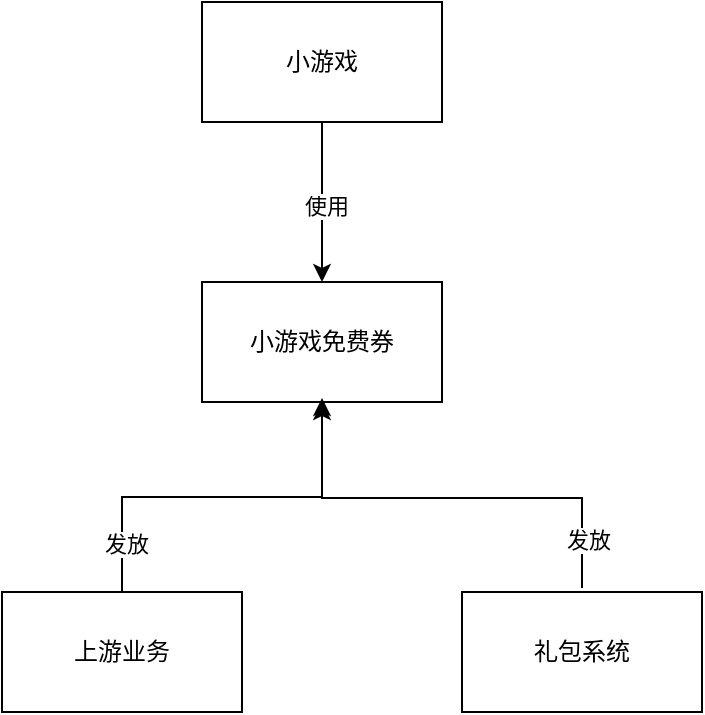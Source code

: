 <mxfile version="21.6.6" type="github">
  <diagram name="第 1 页" id="KcUhiuk5jluG5midPW6s">
    <mxGraphModel dx="1892" dy="1125" grid="1" gridSize="10" guides="1" tooltips="1" connect="1" arrows="1" fold="1" page="1" pageScale="1" pageWidth="827" pageHeight="1169" math="0" shadow="0">
      <root>
        <mxCell id="0" />
        <mxCell id="1" parent="0" />
        <mxCell id="Ic65KFd3_3Ye3cyd76eB-1" value="小游戏免费券" style="rounded=0;whiteSpace=wrap;html=1;" vertex="1" parent="1">
          <mxGeometry x="210" y="400" width="120" height="60" as="geometry" />
        </mxCell>
        <mxCell id="Ic65KFd3_3Ye3cyd76eB-4" style="edgeStyle=orthogonalEdgeStyle;rounded=0;orthogonalLoop=1;jettySize=auto;html=1;" edge="1" parent="1" source="Ic65KFd3_3Ye3cyd76eB-2" target="Ic65KFd3_3Ye3cyd76eB-1">
          <mxGeometry relative="1" as="geometry" />
        </mxCell>
        <mxCell id="Ic65KFd3_3Ye3cyd76eB-8" value="发放" style="edgeLabel;html=1;align=center;verticalAlign=middle;resizable=0;points=[];" vertex="1" connectable="0" parent="Ic65KFd3_3Ye3cyd76eB-4">
          <mxGeometry x="-0.754" y="-2" relative="1" as="geometry">
            <mxPoint as="offset" />
          </mxGeometry>
        </mxCell>
        <mxCell id="Ic65KFd3_3Ye3cyd76eB-2" value="上游业务" style="rounded=0;whiteSpace=wrap;html=1;" vertex="1" parent="1">
          <mxGeometry x="110" y="555" width="120" height="60" as="geometry" />
        </mxCell>
        <mxCell id="Ic65KFd3_3Ye3cyd76eB-7" style="edgeStyle=orthogonalEdgeStyle;rounded=0;orthogonalLoop=1;jettySize=auto;html=1;entryX=0.5;entryY=1;entryDx=0;entryDy=0;" edge="1" parent="1">
          <mxGeometry relative="1" as="geometry">
            <mxPoint x="400" y="553" as="sourcePoint" />
            <mxPoint x="270" y="458" as="targetPoint" />
            <Array as="points">
              <mxPoint x="400" y="508" />
              <mxPoint x="270" y="508" />
            </Array>
          </mxGeometry>
        </mxCell>
        <mxCell id="Ic65KFd3_3Ye3cyd76eB-9" value="发放" style="edgeLabel;html=1;align=center;verticalAlign=middle;resizable=0;points=[];" vertex="1" connectable="0" parent="Ic65KFd3_3Ye3cyd76eB-7">
          <mxGeometry x="-0.787" y="-3" relative="1" as="geometry">
            <mxPoint as="offset" />
          </mxGeometry>
        </mxCell>
        <mxCell id="Ic65KFd3_3Ye3cyd76eB-3" value="礼包系统" style="rounded=0;whiteSpace=wrap;html=1;" vertex="1" parent="1">
          <mxGeometry x="340" y="555" width="120" height="60" as="geometry" />
        </mxCell>
        <mxCell id="Ic65KFd3_3Ye3cyd76eB-11" style="edgeStyle=orthogonalEdgeStyle;rounded=0;orthogonalLoop=1;jettySize=auto;html=1;" edge="1" parent="1" source="Ic65KFd3_3Ye3cyd76eB-10" target="Ic65KFd3_3Ye3cyd76eB-1">
          <mxGeometry relative="1" as="geometry" />
        </mxCell>
        <mxCell id="Ic65KFd3_3Ye3cyd76eB-12" value="使用" style="edgeLabel;html=1;align=center;verticalAlign=middle;resizable=0;points=[];" vertex="1" connectable="0" parent="Ic65KFd3_3Ye3cyd76eB-11">
          <mxGeometry x="0.05" y="2" relative="1" as="geometry">
            <mxPoint as="offset" />
          </mxGeometry>
        </mxCell>
        <mxCell id="Ic65KFd3_3Ye3cyd76eB-10" value="小游戏" style="rounded=0;whiteSpace=wrap;html=1;" vertex="1" parent="1">
          <mxGeometry x="210" y="260" width="120" height="60" as="geometry" />
        </mxCell>
      </root>
    </mxGraphModel>
  </diagram>
</mxfile>
